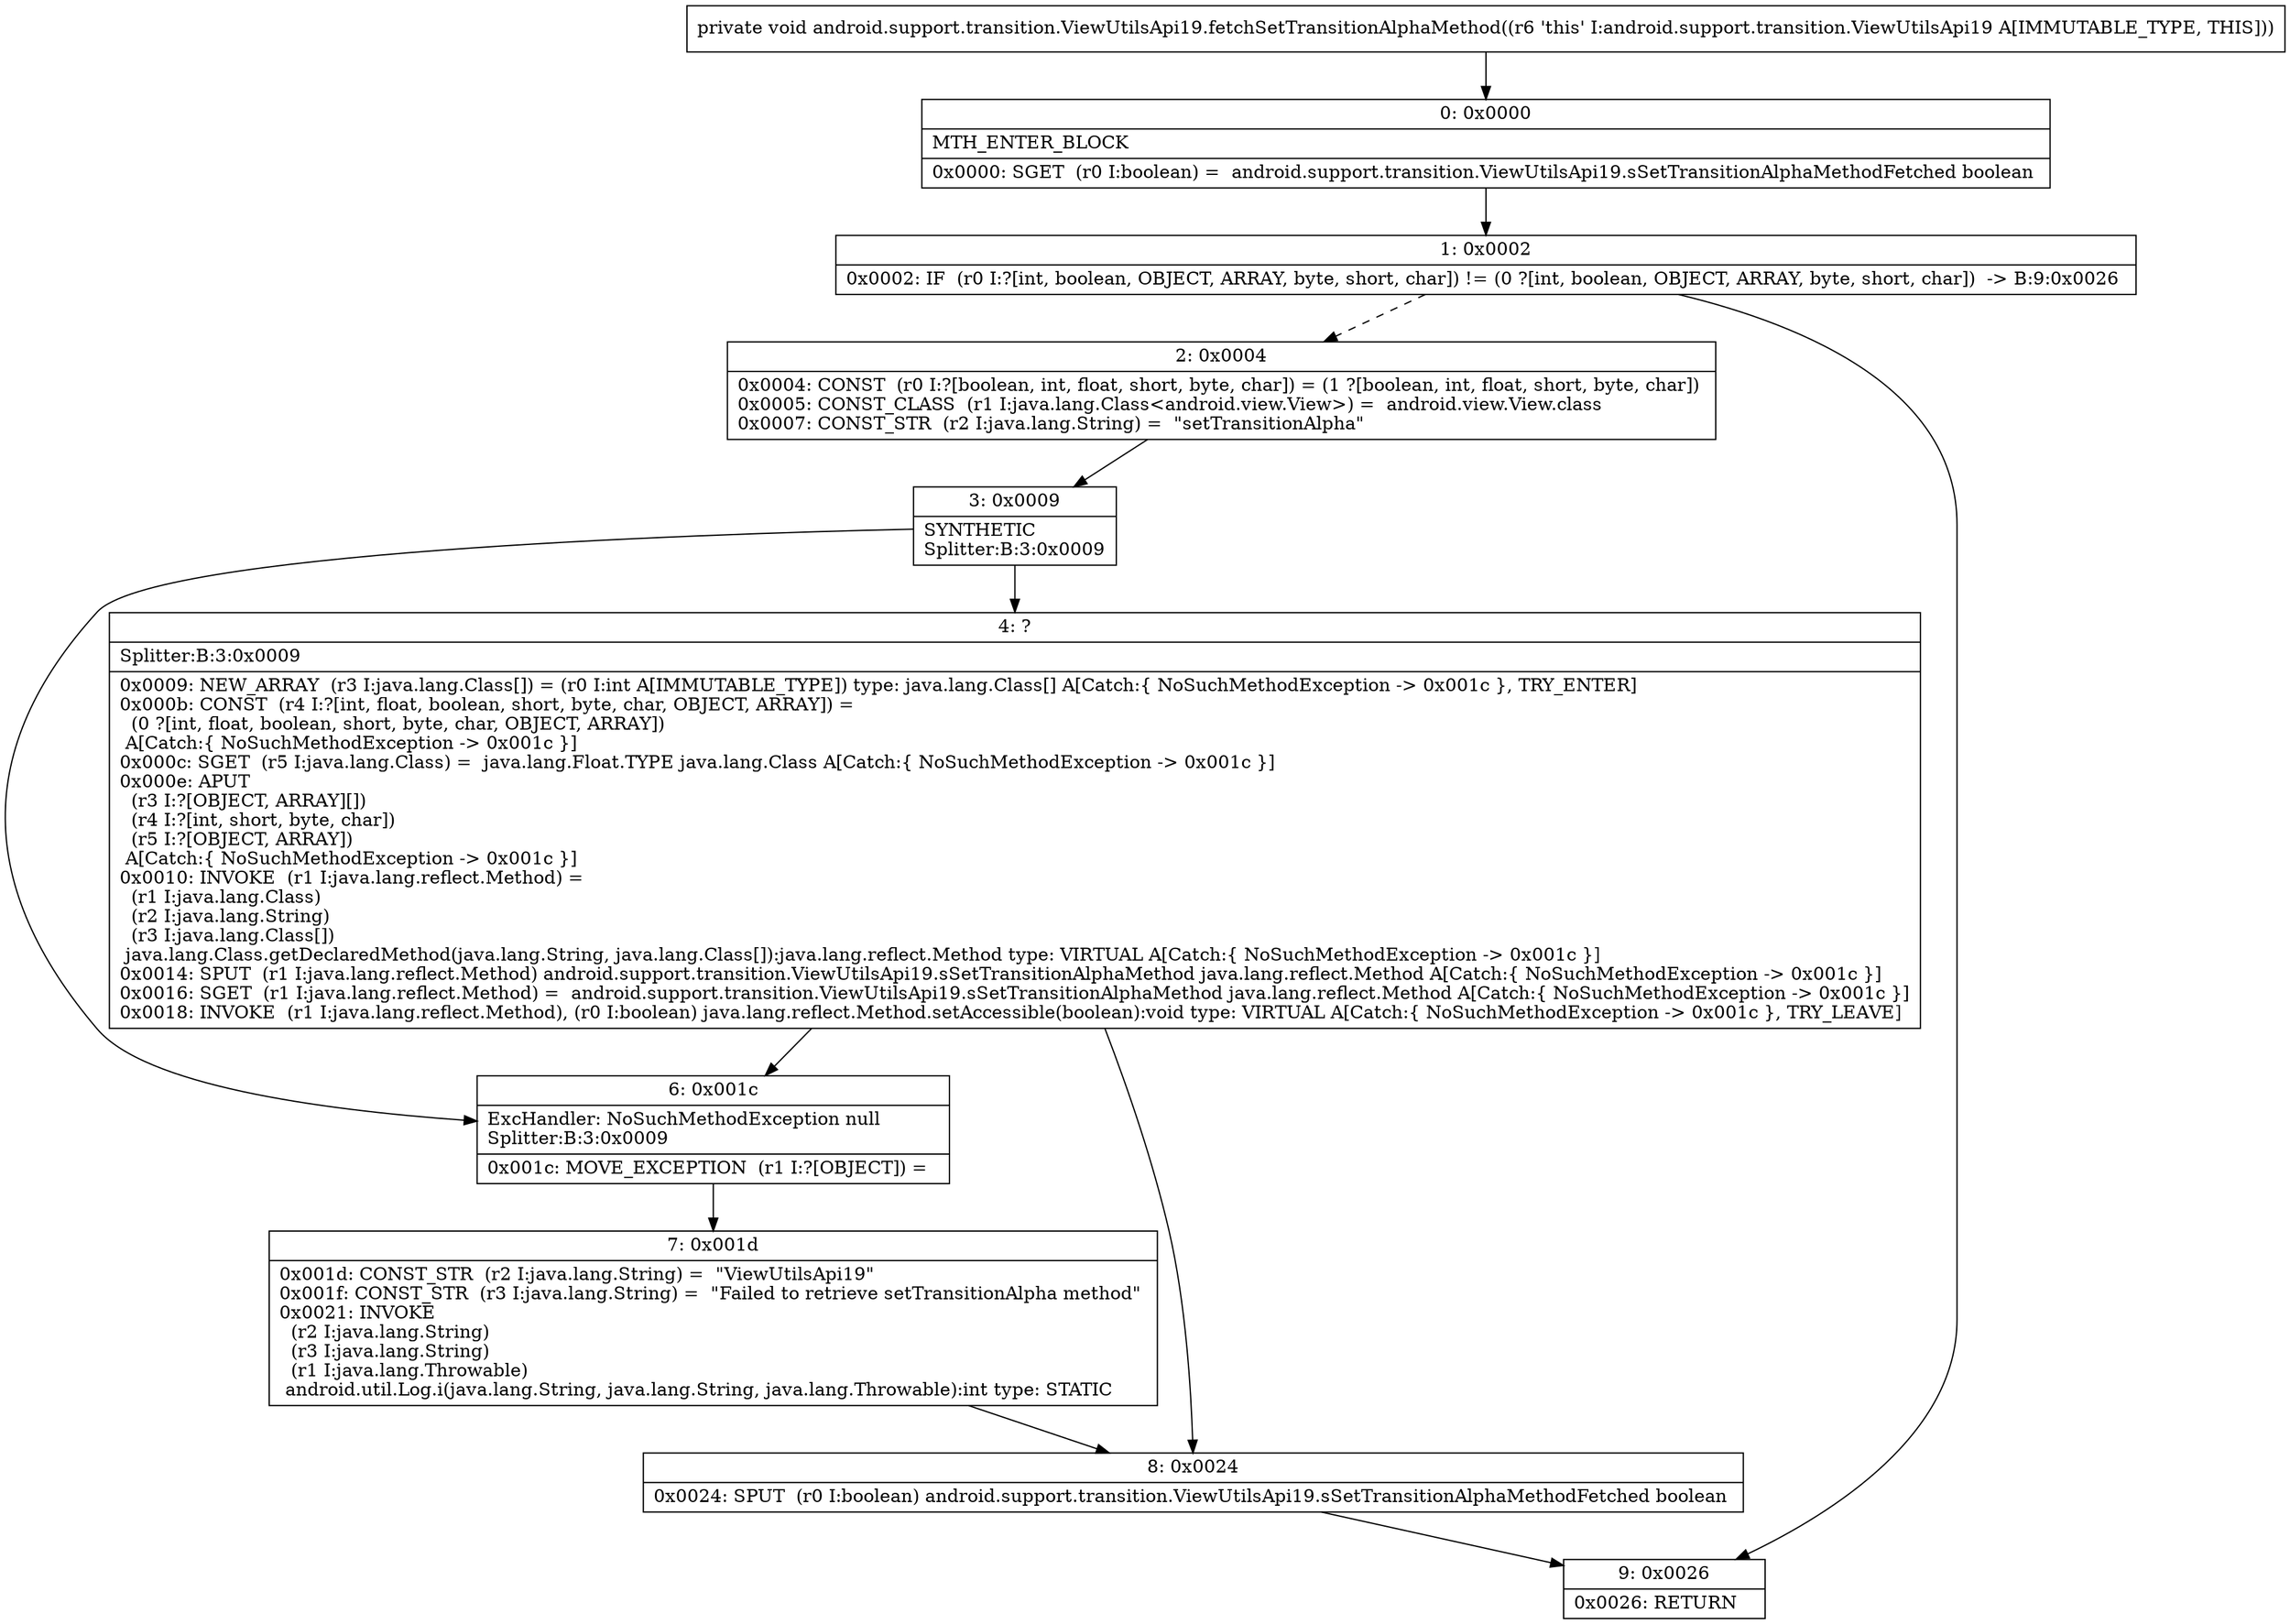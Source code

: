 digraph "CFG forandroid.support.transition.ViewUtilsApi19.fetchSetTransitionAlphaMethod()V" {
Node_0 [shape=record,label="{0\:\ 0x0000|MTH_ENTER_BLOCK\l|0x0000: SGET  (r0 I:boolean) =  android.support.transition.ViewUtilsApi19.sSetTransitionAlphaMethodFetched boolean \l}"];
Node_1 [shape=record,label="{1\:\ 0x0002|0x0002: IF  (r0 I:?[int, boolean, OBJECT, ARRAY, byte, short, char]) != (0 ?[int, boolean, OBJECT, ARRAY, byte, short, char])  \-\> B:9:0x0026 \l}"];
Node_2 [shape=record,label="{2\:\ 0x0004|0x0004: CONST  (r0 I:?[boolean, int, float, short, byte, char]) = (1 ?[boolean, int, float, short, byte, char]) \l0x0005: CONST_CLASS  (r1 I:java.lang.Class\<android.view.View\>) =  android.view.View.class \l0x0007: CONST_STR  (r2 I:java.lang.String) =  \"setTransitionAlpha\" \l}"];
Node_3 [shape=record,label="{3\:\ 0x0009|SYNTHETIC\lSplitter:B:3:0x0009\l}"];
Node_4 [shape=record,label="{4\:\ ?|Splitter:B:3:0x0009\l|0x0009: NEW_ARRAY  (r3 I:java.lang.Class[]) = (r0 I:int A[IMMUTABLE_TYPE]) type: java.lang.Class[] A[Catch:\{ NoSuchMethodException \-\> 0x001c \}, TRY_ENTER]\l0x000b: CONST  (r4 I:?[int, float, boolean, short, byte, char, OBJECT, ARRAY]) = \l  (0 ?[int, float, boolean, short, byte, char, OBJECT, ARRAY])\l A[Catch:\{ NoSuchMethodException \-\> 0x001c \}]\l0x000c: SGET  (r5 I:java.lang.Class) =  java.lang.Float.TYPE java.lang.Class A[Catch:\{ NoSuchMethodException \-\> 0x001c \}]\l0x000e: APUT  \l  (r3 I:?[OBJECT, ARRAY][])\l  (r4 I:?[int, short, byte, char])\l  (r5 I:?[OBJECT, ARRAY])\l A[Catch:\{ NoSuchMethodException \-\> 0x001c \}]\l0x0010: INVOKE  (r1 I:java.lang.reflect.Method) = \l  (r1 I:java.lang.Class)\l  (r2 I:java.lang.String)\l  (r3 I:java.lang.Class[])\l java.lang.Class.getDeclaredMethod(java.lang.String, java.lang.Class[]):java.lang.reflect.Method type: VIRTUAL A[Catch:\{ NoSuchMethodException \-\> 0x001c \}]\l0x0014: SPUT  (r1 I:java.lang.reflect.Method) android.support.transition.ViewUtilsApi19.sSetTransitionAlphaMethod java.lang.reflect.Method A[Catch:\{ NoSuchMethodException \-\> 0x001c \}]\l0x0016: SGET  (r1 I:java.lang.reflect.Method) =  android.support.transition.ViewUtilsApi19.sSetTransitionAlphaMethod java.lang.reflect.Method A[Catch:\{ NoSuchMethodException \-\> 0x001c \}]\l0x0018: INVOKE  (r1 I:java.lang.reflect.Method), (r0 I:boolean) java.lang.reflect.Method.setAccessible(boolean):void type: VIRTUAL A[Catch:\{ NoSuchMethodException \-\> 0x001c \}, TRY_LEAVE]\l}"];
Node_6 [shape=record,label="{6\:\ 0x001c|ExcHandler: NoSuchMethodException null\lSplitter:B:3:0x0009\l|0x001c: MOVE_EXCEPTION  (r1 I:?[OBJECT]) =  \l}"];
Node_7 [shape=record,label="{7\:\ 0x001d|0x001d: CONST_STR  (r2 I:java.lang.String) =  \"ViewUtilsApi19\" \l0x001f: CONST_STR  (r3 I:java.lang.String) =  \"Failed to retrieve setTransitionAlpha method\" \l0x0021: INVOKE  \l  (r2 I:java.lang.String)\l  (r3 I:java.lang.String)\l  (r1 I:java.lang.Throwable)\l android.util.Log.i(java.lang.String, java.lang.String, java.lang.Throwable):int type: STATIC \l}"];
Node_8 [shape=record,label="{8\:\ 0x0024|0x0024: SPUT  (r0 I:boolean) android.support.transition.ViewUtilsApi19.sSetTransitionAlphaMethodFetched boolean \l}"];
Node_9 [shape=record,label="{9\:\ 0x0026|0x0026: RETURN   \l}"];
MethodNode[shape=record,label="{private void android.support.transition.ViewUtilsApi19.fetchSetTransitionAlphaMethod((r6 'this' I:android.support.transition.ViewUtilsApi19 A[IMMUTABLE_TYPE, THIS])) }"];
MethodNode -> Node_0;
Node_0 -> Node_1;
Node_1 -> Node_2[style=dashed];
Node_1 -> Node_9;
Node_2 -> Node_3;
Node_3 -> Node_4;
Node_3 -> Node_6;
Node_4 -> Node_6;
Node_4 -> Node_8;
Node_6 -> Node_7;
Node_7 -> Node_8;
Node_8 -> Node_9;
}

